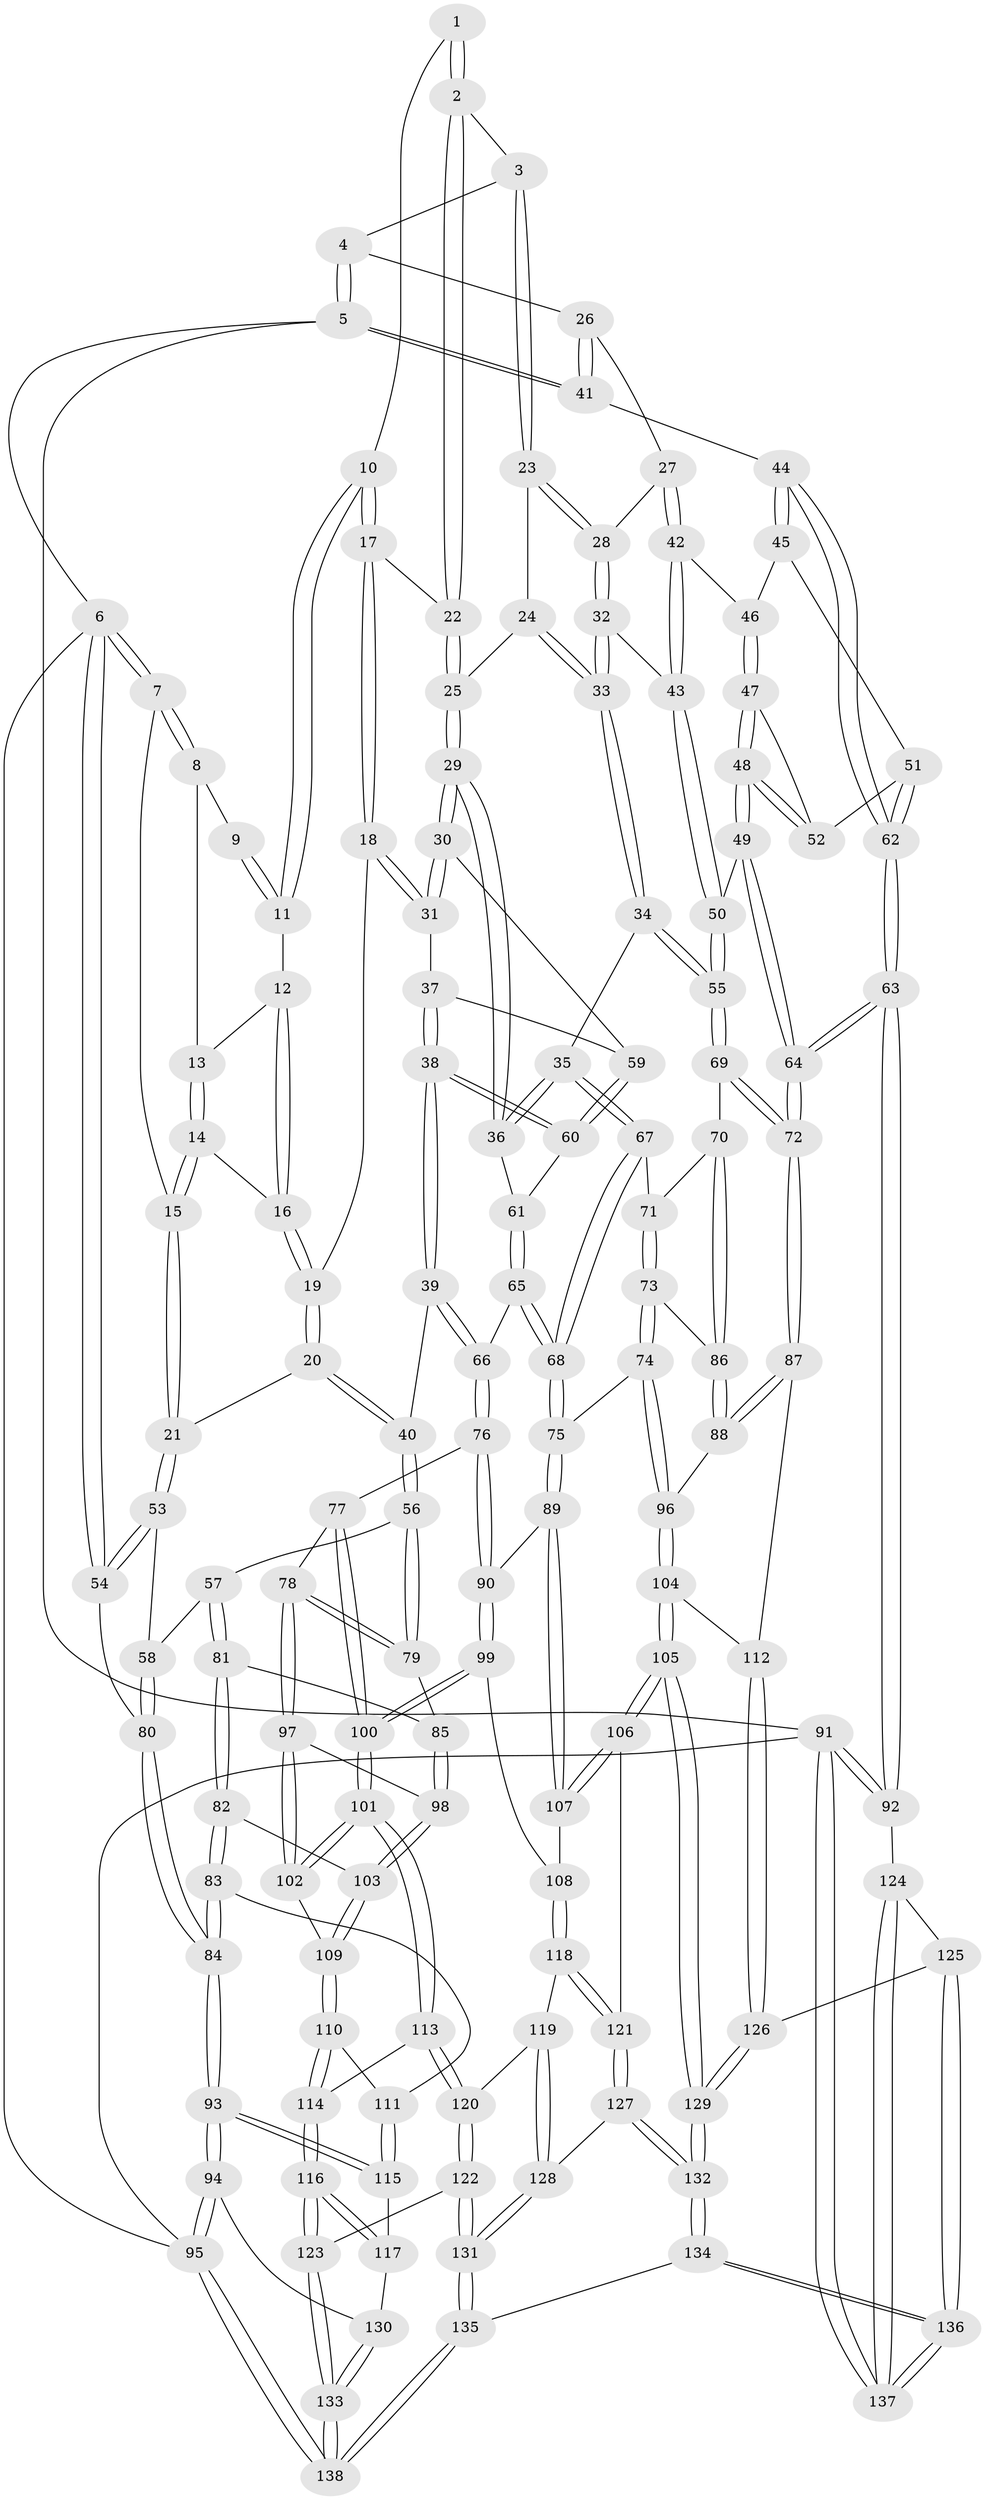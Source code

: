 // Generated by graph-tools (version 1.1) at 2025/50/03/09/25 03:50:58]
// undirected, 138 vertices, 342 edges
graph export_dot {
graph [start="1"]
  node [color=gray90,style=filled];
  1 [pos="+0.47172941825000325+0"];
  2 [pos="+0.7570671266251722+0"];
  3 [pos="+0.8575123167195674+0"];
  4 [pos="+1+0"];
  5 [pos="+1+0"];
  6 [pos="+0+0"];
  7 [pos="+0+0"];
  8 [pos="+0.15238489671466937+0"];
  9 [pos="+0.23204853660928373+0"];
  10 [pos="+0.4054379310820505+0.07491697054184218"];
  11 [pos="+0.35168482937881496+0.04208282469939079"];
  12 [pos="+0.30993317088121447+0.06849163507325823"];
  13 [pos="+0.22572906132926496+0"];
  14 [pos="+0.23537072739933354+0.08410346305246756"];
  15 [pos="+0.16046273099925223+0.1691668578184803"];
  16 [pos="+0.2931733381828473+0.10066687983275686"];
  17 [pos="+0.40661008995305664+0.0770093903358891"];
  18 [pos="+0.3843426371799165+0.18698321281847638"];
  19 [pos="+0.34233084998432234+0.19139802755897312"];
  20 [pos="+0.2597336541932403+0.24068041856722072"];
  21 [pos="+0.1730983337965249+0.2330370636923151"];
  22 [pos="+0.6298691745162533+0.04075583393074301"];
  23 [pos="+0.821098624762386+0.17226392294822393"];
  24 [pos="+0.7480563495652125+0.20628398698549844"];
  25 [pos="+0.6066744512407178+0.13700617385549835"];
  26 [pos="+0.8981057720889775+0.2510326769285904"];
  27 [pos="+0.8894779209146659+0.25818373536479594"];
  28 [pos="+0.8311375668239945+0.21213682103927628"];
  29 [pos="+0.5713940142953169+0.2252772842602479"];
  30 [pos="+0.558113914998586+0.22671994685228705"];
  31 [pos="+0.4123828464545366+0.20418130901210335"];
  32 [pos="+0.7664810208386544+0.2928943050332045"];
  33 [pos="+0.7160318670146633+0.3113440542182916"];
  34 [pos="+0.70197823221782+0.3204329827415756"];
  35 [pos="+0.6546510693480782+0.327398618165724"];
  36 [pos="+0.5946356802978497+0.2634593624031648"];
  37 [pos="+0.3944529357770585+0.32189040776243394"];
  38 [pos="+0.3584811413771965+0.3840113117686617"];
  39 [pos="+0.3503248968406699+0.38994116739542534"];
  40 [pos="+0.32908165582111154+0.3865064436594659"];
  41 [pos="+1+0"];
  42 [pos="+0.8911390543153523+0.26791451890580925"];
  43 [pos="+0.8420736062599837+0.3226142953878366"];
  44 [pos="+1+0.2062470115246115"];
  45 [pos="+0.9153311104054546+0.2909690643395516"];
  46 [pos="+0.9140642561848106+0.29094559461345254"];
  47 [pos="+0.914251086821545+0.29256590121781617"];
  48 [pos="+0.8912028986745311+0.3936314627658426"];
  49 [pos="+0.889357051703102+0.3958044839542912"];
  50 [pos="+0.8541371576823878+0.3922166518689926"];
  51 [pos="+1+0.3538229289266433"];
  52 [pos="+0.9551175599233511+0.35656099237166977"];
  53 [pos="+0.1413329368296715+0.26568574700356823"];
  54 [pos="+0+0.14880528899571016"];
  55 [pos="+0.8208479112977649+0.4111618359108126"];
  56 [pos="+0.2546032292373628+0.4354979256528078"];
  57 [pos="+0.12744841720260325+0.39381084597597765"];
  58 [pos="+0.12217624103325875+0.3725513553858166"];
  59 [pos="+0.47185845473511157+0.3244668104166839"];
  60 [pos="+0.45807961852229817+0.37478257473362714"];
  61 [pos="+0.49284218342752734+0.4055407659524352"];
  62 [pos="+1+0.3721298775095264"];
  63 [pos="+1+0.6722508060901772"];
  64 [pos="+1+0.6590755255348748"];
  65 [pos="+0.5102893907146447+0.4748002780154998"];
  66 [pos="+0.3843470002822201+0.4463496015708153"];
  67 [pos="+0.6536617317497462+0.3356430976214069"];
  68 [pos="+0.5424556877313962+0.5076694112968647"];
  69 [pos="+0.8002377804313316+0.46586712427958565"];
  70 [pos="+0.7765435490948919+0.4799585759902276"];
  71 [pos="+0.657108126589405+0.34289680246308524"];
  72 [pos="+1+0.6590479116710648"];
  73 [pos="+0.7021323382486335+0.5329576391721467"];
  74 [pos="+0.584885220763488+0.5839554836968902"];
  75 [pos="+0.5544159223320565+0.5746856669933206"];
  76 [pos="+0.35648328826752235+0.5866496537202301"];
  77 [pos="+0.30675069319484555+0.5929886299245657"];
  78 [pos="+0.30633699933373215+0.5929705116835996"];
  79 [pos="+0.2672916569523396+0.5755196624979886"];
  80 [pos="+0+0.324882458337672"];
  81 [pos="+0.046924936665444075+0.5629775115448445"];
  82 [pos="+0+0.5918532666764268"];
  83 [pos="+0+0.6071753482519744"];
  84 [pos="+0+0.6429700964194348"];
  85 [pos="+0.20586764812984534+0.5907394676670359"];
  86 [pos="+0.735143882619235+0.5318114857321401"];
  87 [pos="+0.9803491481884973+0.6752903923901462"];
  88 [pos="+0.8000105975541805+0.609661849970146"];
  89 [pos="+0.4991852628227965+0.6119611655491937"];
  90 [pos="+0.45571449010138537+0.6225643473625768"];
  91 [pos="+1+1"];
  92 [pos="+1+0.689727801488059"];
  93 [pos="+0+0.7788072258039693"];
  94 [pos="+0+0.8688694410375079"];
  95 [pos="+0+1"];
  96 [pos="+0.6707357813620296+0.7048013520674152"];
  97 [pos="+0.2786876802997665+0.6895154093103053"];
  98 [pos="+0.19613534384721582+0.721704254322656"];
  99 [pos="+0.3962071339480901+0.7757732002112374"];
  100 [pos="+0.36044457793752754+0.791240544239979"];
  101 [pos="+0.3562197071566276+0.7941605717519701"];
  102 [pos="+0.29333030937163324+0.7394088125010125"];
  103 [pos="+0.19295824776304843+0.7280535954886415"];
  104 [pos="+0.6920103477192082+0.808056693209851"];
  105 [pos="+0.665488678603224+0.8432678837417168"];
  106 [pos="+0.610444966330708+0.8350133879710729"];
  107 [pos="+0.5424180887052283+0.7979025830817108"];
  108 [pos="+0.46229551500553606+0.8070382639823782"];
  109 [pos="+0.19138961548729672+0.7565208383611729"];
  110 [pos="+0.18987257190680631+0.7602978222848065"];
  111 [pos="+0.15427186310415017+0.7762967275676683"];
  112 [pos="+0.7741343408772471+0.7935500735295461"];
  113 [pos="+0.3507084311181082+0.8037700081568991"];
  114 [pos="+0.2372278231285626+0.8166756466160346"];
  115 [pos="+0.14217444994455986+0.7927469145974568"];
  116 [pos="+0.2053399401672068+0.9227656419255001"];
  117 [pos="+0.1285573771543516+0.8832427977653043"];
  118 [pos="+0.4615099526312436+0.8507463021255739"];
  119 [pos="+0.4042334393309786+0.8965531005321332"];
  120 [pos="+0.3486862765481456+0.8871571126268543"];
  121 [pos="+0.4855062857071075+0.9197325937857213"];
  122 [pos="+0.3460913337768087+0.8919115337364197"];
  123 [pos="+0.23614382552683763+0.9696243289978189"];
  124 [pos="+1+0.8010226934196726"];
  125 [pos="+0.8756989651622848+0.9276997213469924"];
  126 [pos="+0.8664621546867222+0.9170751671859997"];
  127 [pos="+0.48083212057775876+0.9292976247788084"];
  128 [pos="+0.47368296239658625+0.9331592465047739"];
  129 [pos="+0.6691876801988744+0.874610105604908"];
  130 [pos="+0.05714909574498062+0.8987002522981701"];
  131 [pos="+0.42205410449876696+1"];
  132 [pos="+0.6869062374493963+1"];
  133 [pos="+0.22264655546406517+1"];
  134 [pos="+0.7274482534373587+1"];
  135 [pos="+0.3996707780149395+1"];
  136 [pos="+0.7466310855471746+1"];
  137 [pos="+0.7979557800859829+1"];
  138 [pos="+0.22669405980523713+1"];
  1 -- 2;
  1 -- 2;
  1 -- 10;
  2 -- 3;
  2 -- 22;
  2 -- 22;
  3 -- 4;
  3 -- 23;
  3 -- 23;
  4 -- 5;
  4 -- 5;
  4 -- 26;
  5 -- 6;
  5 -- 41;
  5 -- 41;
  5 -- 91;
  6 -- 7;
  6 -- 7;
  6 -- 54;
  6 -- 54;
  6 -- 95;
  7 -- 8;
  7 -- 8;
  7 -- 15;
  8 -- 9;
  8 -- 13;
  9 -- 11;
  9 -- 11;
  10 -- 11;
  10 -- 11;
  10 -- 17;
  10 -- 17;
  11 -- 12;
  12 -- 13;
  12 -- 16;
  12 -- 16;
  13 -- 14;
  13 -- 14;
  14 -- 15;
  14 -- 15;
  14 -- 16;
  15 -- 21;
  15 -- 21;
  16 -- 19;
  16 -- 19;
  17 -- 18;
  17 -- 18;
  17 -- 22;
  18 -- 19;
  18 -- 31;
  18 -- 31;
  19 -- 20;
  19 -- 20;
  20 -- 21;
  20 -- 40;
  20 -- 40;
  21 -- 53;
  21 -- 53;
  22 -- 25;
  22 -- 25;
  23 -- 24;
  23 -- 28;
  23 -- 28;
  24 -- 25;
  24 -- 33;
  24 -- 33;
  25 -- 29;
  25 -- 29;
  26 -- 27;
  26 -- 41;
  26 -- 41;
  27 -- 28;
  27 -- 42;
  27 -- 42;
  28 -- 32;
  28 -- 32;
  29 -- 30;
  29 -- 30;
  29 -- 36;
  29 -- 36;
  30 -- 31;
  30 -- 31;
  30 -- 59;
  31 -- 37;
  32 -- 33;
  32 -- 33;
  32 -- 43;
  33 -- 34;
  33 -- 34;
  34 -- 35;
  34 -- 55;
  34 -- 55;
  35 -- 36;
  35 -- 36;
  35 -- 67;
  35 -- 67;
  36 -- 61;
  37 -- 38;
  37 -- 38;
  37 -- 59;
  38 -- 39;
  38 -- 39;
  38 -- 60;
  38 -- 60;
  39 -- 40;
  39 -- 66;
  39 -- 66;
  40 -- 56;
  40 -- 56;
  41 -- 44;
  42 -- 43;
  42 -- 43;
  42 -- 46;
  43 -- 50;
  43 -- 50;
  44 -- 45;
  44 -- 45;
  44 -- 62;
  44 -- 62;
  45 -- 46;
  45 -- 51;
  46 -- 47;
  46 -- 47;
  47 -- 48;
  47 -- 48;
  47 -- 52;
  48 -- 49;
  48 -- 49;
  48 -- 52;
  48 -- 52;
  49 -- 50;
  49 -- 64;
  49 -- 64;
  50 -- 55;
  50 -- 55;
  51 -- 52;
  51 -- 62;
  51 -- 62;
  53 -- 54;
  53 -- 54;
  53 -- 58;
  54 -- 80;
  55 -- 69;
  55 -- 69;
  56 -- 57;
  56 -- 79;
  56 -- 79;
  57 -- 58;
  57 -- 81;
  57 -- 81;
  58 -- 80;
  58 -- 80;
  59 -- 60;
  59 -- 60;
  60 -- 61;
  61 -- 65;
  61 -- 65;
  62 -- 63;
  62 -- 63;
  63 -- 64;
  63 -- 64;
  63 -- 92;
  63 -- 92;
  64 -- 72;
  64 -- 72;
  65 -- 66;
  65 -- 68;
  65 -- 68;
  66 -- 76;
  66 -- 76;
  67 -- 68;
  67 -- 68;
  67 -- 71;
  68 -- 75;
  68 -- 75;
  69 -- 70;
  69 -- 72;
  69 -- 72;
  70 -- 71;
  70 -- 86;
  70 -- 86;
  71 -- 73;
  71 -- 73;
  72 -- 87;
  72 -- 87;
  73 -- 74;
  73 -- 74;
  73 -- 86;
  74 -- 75;
  74 -- 96;
  74 -- 96;
  75 -- 89;
  75 -- 89;
  76 -- 77;
  76 -- 90;
  76 -- 90;
  77 -- 78;
  77 -- 100;
  77 -- 100;
  78 -- 79;
  78 -- 79;
  78 -- 97;
  78 -- 97;
  79 -- 85;
  80 -- 84;
  80 -- 84;
  81 -- 82;
  81 -- 82;
  81 -- 85;
  82 -- 83;
  82 -- 83;
  82 -- 103;
  83 -- 84;
  83 -- 84;
  83 -- 111;
  84 -- 93;
  84 -- 93;
  85 -- 98;
  85 -- 98;
  86 -- 88;
  86 -- 88;
  87 -- 88;
  87 -- 88;
  87 -- 112;
  88 -- 96;
  89 -- 90;
  89 -- 107;
  89 -- 107;
  90 -- 99;
  90 -- 99;
  91 -- 92;
  91 -- 92;
  91 -- 137;
  91 -- 137;
  91 -- 95;
  92 -- 124;
  93 -- 94;
  93 -- 94;
  93 -- 115;
  93 -- 115;
  94 -- 95;
  94 -- 95;
  94 -- 130;
  95 -- 138;
  95 -- 138;
  96 -- 104;
  96 -- 104;
  97 -- 98;
  97 -- 102;
  97 -- 102;
  98 -- 103;
  98 -- 103;
  99 -- 100;
  99 -- 100;
  99 -- 108;
  100 -- 101;
  100 -- 101;
  101 -- 102;
  101 -- 102;
  101 -- 113;
  101 -- 113;
  102 -- 109;
  103 -- 109;
  103 -- 109;
  104 -- 105;
  104 -- 105;
  104 -- 112;
  105 -- 106;
  105 -- 106;
  105 -- 129;
  105 -- 129;
  106 -- 107;
  106 -- 107;
  106 -- 121;
  107 -- 108;
  108 -- 118;
  108 -- 118;
  109 -- 110;
  109 -- 110;
  110 -- 111;
  110 -- 114;
  110 -- 114;
  111 -- 115;
  111 -- 115;
  112 -- 126;
  112 -- 126;
  113 -- 114;
  113 -- 120;
  113 -- 120;
  114 -- 116;
  114 -- 116;
  115 -- 117;
  116 -- 117;
  116 -- 117;
  116 -- 123;
  116 -- 123;
  117 -- 130;
  118 -- 119;
  118 -- 121;
  118 -- 121;
  119 -- 120;
  119 -- 128;
  119 -- 128;
  120 -- 122;
  120 -- 122;
  121 -- 127;
  121 -- 127;
  122 -- 123;
  122 -- 131;
  122 -- 131;
  123 -- 133;
  123 -- 133;
  124 -- 125;
  124 -- 137;
  124 -- 137;
  125 -- 126;
  125 -- 136;
  125 -- 136;
  126 -- 129;
  126 -- 129;
  127 -- 128;
  127 -- 132;
  127 -- 132;
  128 -- 131;
  128 -- 131;
  129 -- 132;
  129 -- 132;
  130 -- 133;
  130 -- 133;
  131 -- 135;
  131 -- 135;
  132 -- 134;
  132 -- 134;
  133 -- 138;
  133 -- 138;
  134 -- 135;
  134 -- 136;
  134 -- 136;
  135 -- 138;
  135 -- 138;
  136 -- 137;
  136 -- 137;
}
